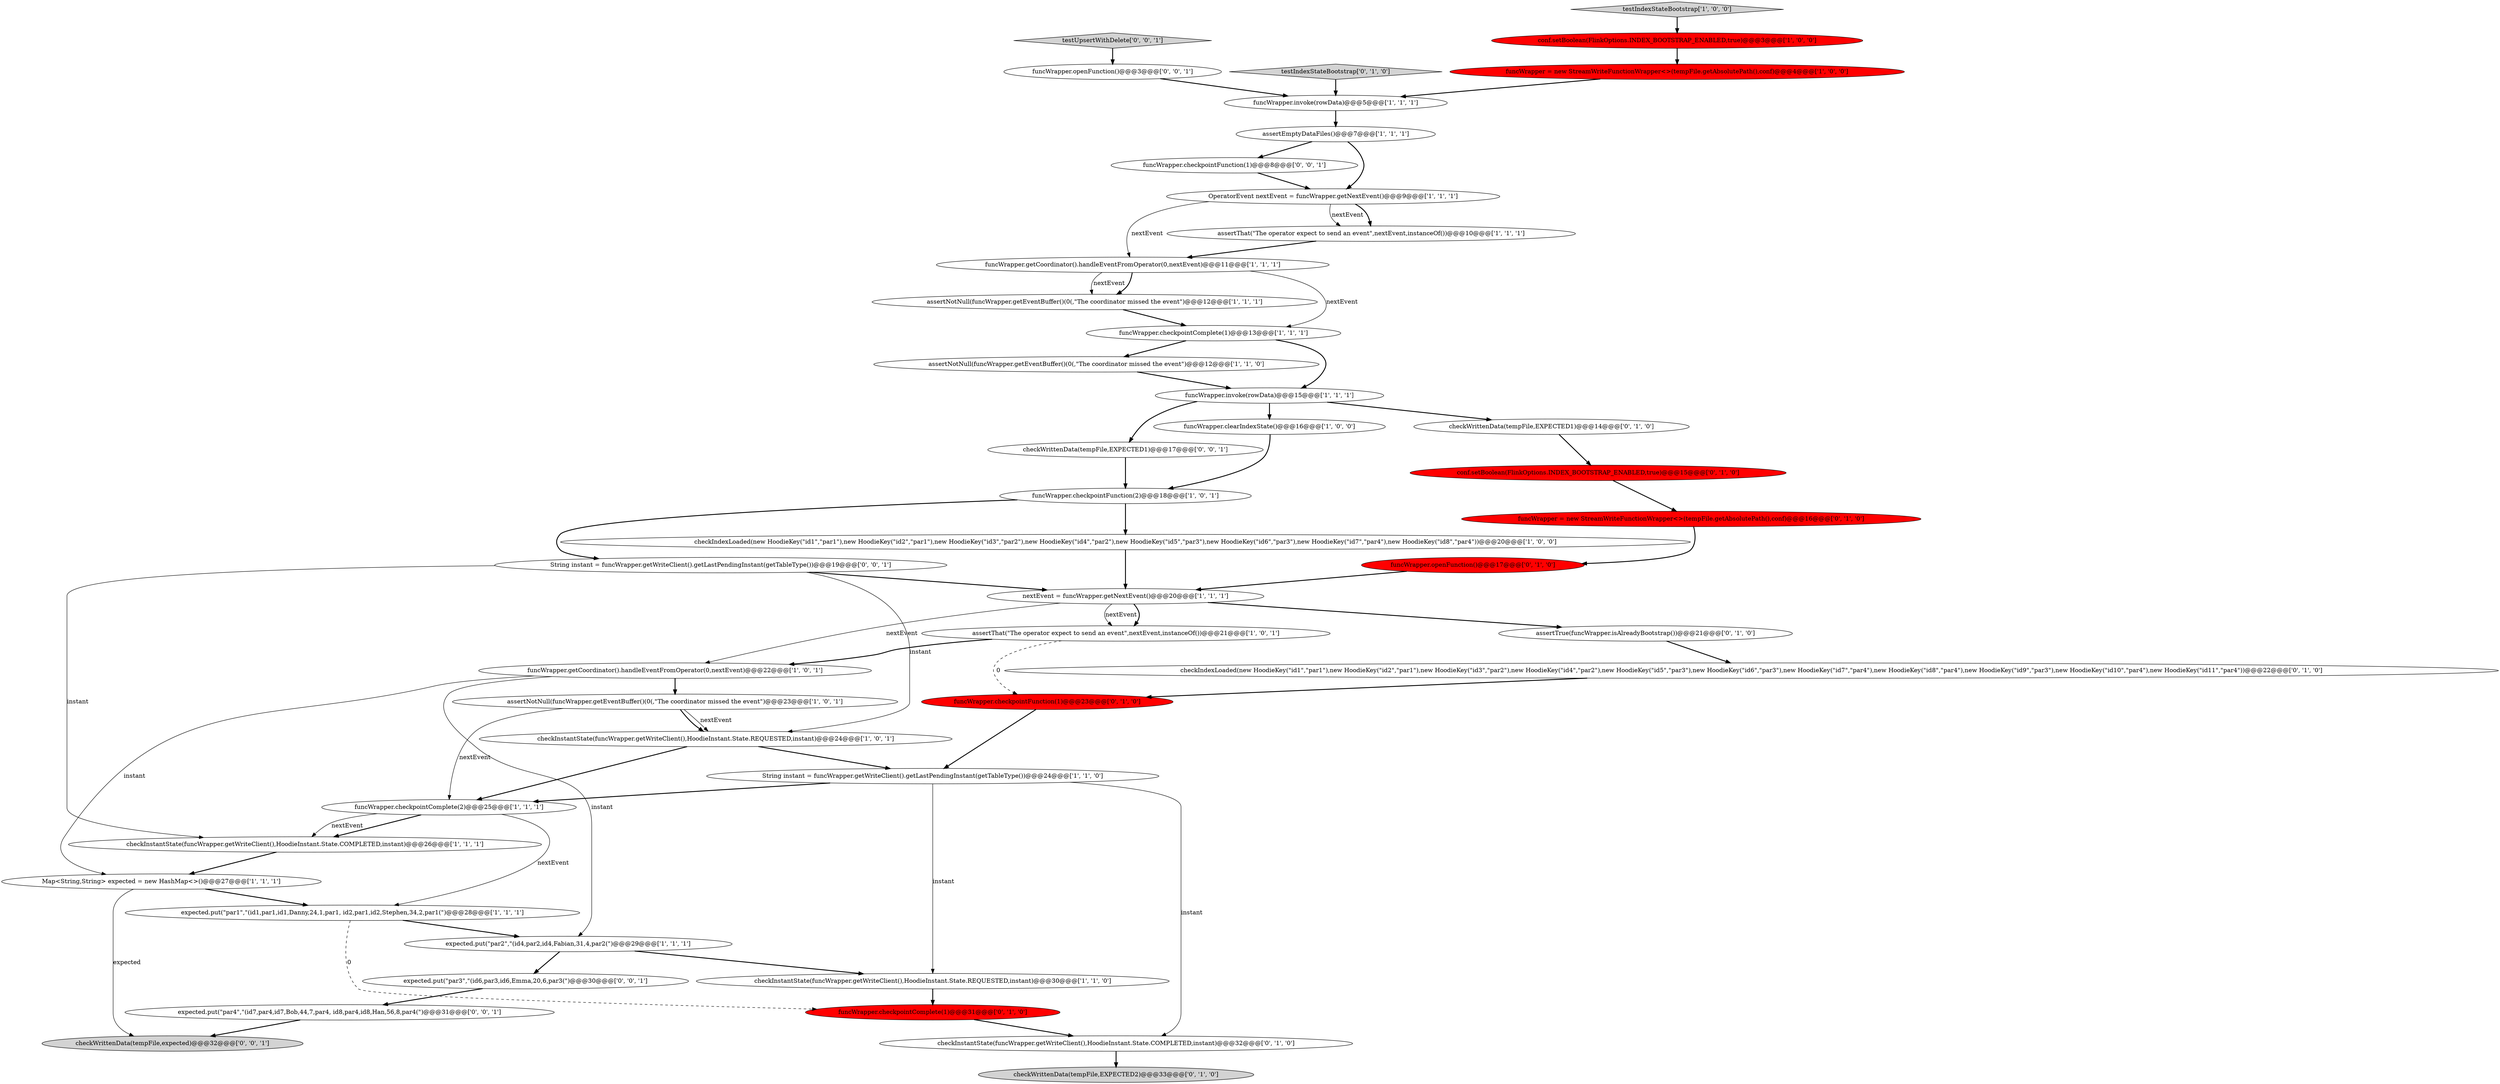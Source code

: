 digraph {
3 [style = filled, label = "funcWrapper.getCoordinator().handleEventFromOperator(0,nextEvent)@@@11@@@['1', '1', '1']", fillcolor = white, shape = ellipse image = "AAA0AAABBB1BBB"];
2 [style = filled, label = "checkInstantState(funcWrapper.getWriteClient(),HoodieInstant.State.REQUESTED,instant)@@@24@@@['1', '0', '1']", fillcolor = white, shape = ellipse image = "AAA0AAABBB1BBB"];
5 [style = filled, label = "assertEmptyDataFiles()@@@7@@@['1', '1', '1']", fillcolor = white, shape = ellipse image = "AAA0AAABBB1BBB"];
6 [style = filled, label = "funcWrapper.invoke(rowData)@@@5@@@['1', '1', '1']", fillcolor = white, shape = ellipse image = "AAA0AAABBB1BBB"];
29 [style = filled, label = "funcWrapper = new StreamWriteFunctionWrapper<>(tempFile.getAbsolutePath(),conf)@@@16@@@['0', '1', '0']", fillcolor = red, shape = ellipse image = "AAA1AAABBB2BBB"];
14 [style = filled, label = "funcWrapper.getCoordinator().handleEventFromOperator(0,nextEvent)@@@22@@@['1', '0', '1']", fillcolor = white, shape = ellipse image = "AAA0AAABBB1BBB"];
39 [style = filled, label = "String instant = funcWrapper.getWriteClient().getLastPendingInstant(getTableType())@@@19@@@['0', '0', '1']", fillcolor = white, shape = ellipse image = "AAA0AAABBB3BBB"];
40 [style = filled, label = "funcWrapper.checkpointFunction(1)@@@8@@@['0', '0', '1']", fillcolor = white, shape = ellipse image = "AAA0AAABBB3BBB"];
38 [style = filled, label = "testUpsertWithDelete['0', '0', '1']", fillcolor = lightgray, shape = diamond image = "AAA0AAABBB3BBB"];
10 [style = filled, label = "String instant = funcWrapper.getWriteClient().getLastPendingInstant(getTableType())@@@24@@@['1', '1', '0']", fillcolor = white, shape = ellipse image = "AAA0AAABBB1BBB"];
43 [style = filled, label = "expected.put(\"par3\",\"(id6,par3,id6,Emma,20,6,par3(\")@@@30@@@['0', '0', '1']", fillcolor = white, shape = ellipse image = "AAA0AAABBB3BBB"];
17 [style = filled, label = "expected.put(\"par2\",\"(id4,par2,id4,Fabian,31,4,par2(\")@@@29@@@['1', '1', '1']", fillcolor = white, shape = ellipse image = "AAA0AAABBB1BBB"];
44 [style = filled, label = "funcWrapper.openFunction()@@@3@@@['0', '0', '1']", fillcolor = white, shape = ellipse image = "AAA0AAABBB3BBB"];
25 [style = filled, label = "checkIndexLoaded(new HoodieKey(\"id1\",\"par1\"),new HoodieKey(\"id2\",\"par1\"),new HoodieKey(\"id3\",\"par2\"),new HoodieKey(\"id4\",\"par2\"),new HoodieKey(\"id5\",\"par3\"),new HoodieKey(\"id6\",\"par3\"),new HoodieKey(\"id7\",\"par4\"),new HoodieKey(\"id8\",\"par4\"))@@@20@@@['1', '0', '0']", fillcolor = white, shape = ellipse image = "AAA0AAABBB1BBB"];
9 [style = filled, label = "funcWrapper.checkpointFunction(2)@@@18@@@['1', '0', '1']", fillcolor = white, shape = ellipse image = "AAA0AAABBB1BBB"];
22 [style = filled, label = "conf.setBoolean(FlinkOptions.INDEX_BOOTSTRAP_ENABLED,true)@@@3@@@['1', '0', '0']", fillcolor = red, shape = ellipse image = "AAA1AAABBB1BBB"];
36 [style = filled, label = "checkIndexLoaded(new HoodieKey(\"id1\",\"par1\"),new HoodieKey(\"id2\",\"par1\"),new HoodieKey(\"id3\",\"par2\"),new HoodieKey(\"id4\",\"par2\"),new HoodieKey(\"id5\",\"par3\"),new HoodieKey(\"id6\",\"par3\"),new HoodieKey(\"id7\",\"par4\"),new HoodieKey(\"id8\",\"par4\"),new HoodieKey(\"id9\",\"par3\"),new HoodieKey(\"id10\",\"par4\"),new HoodieKey(\"id11\",\"par4\"))@@@22@@@['0', '1', '0']", fillcolor = white, shape = ellipse image = "AAA0AAABBB2BBB"];
45 [style = filled, label = "checkWrittenData(tempFile,expected)@@@32@@@['0', '0', '1']", fillcolor = lightgray, shape = ellipse image = "AAA0AAABBB3BBB"];
16 [style = filled, label = "Map<String,String> expected = new HashMap<>()@@@27@@@['1', '1', '1']", fillcolor = white, shape = ellipse image = "AAA0AAABBB1BBB"];
27 [style = filled, label = "funcWrapper.checkpointFunction(1)@@@23@@@['0', '1', '0']", fillcolor = red, shape = ellipse image = "AAA1AAABBB2BBB"];
34 [style = filled, label = "assertTrue(funcWrapper.isAlreadyBootstrap())@@@21@@@['0', '1', '0']", fillcolor = white, shape = ellipse image = "AAA0AAABBB2BBB"];
37 [style = filled, label = "testIndexStateBootstrap['0', '1', '0']", fillcolor = lightgray, shape = diamond image = "AAA0AAABBB2BBB"];
35 [style = filled, label = "funcWrapper.checkpointComplete(1)@@@31@@@['0', '1', '0']", fillcolor = red, shape = ellipse image = "AAA1AAABBB2BBB"];
42 [style = filled, label = "checkWrittenData(tempFile,EXPECTED1)@@@17@@@['0', '0', '1']", fillcolor = white, shape = ellipse image = "AAA0AAABBB3BBB"];
12 [style = filled, label = "assertThat(\"The operator expect to send an event\",nextEvent,instanceOf())@@@10@@@['1', '1', '1']", fillcolor = white, shape = ellipse image = "AAA0AAABBB1BBB"];
24 [style = filled, label = "assertNotNull(funcWrapper.getEventBuffer()(0(,\"The coordinator missed the event\")@@@12@@@['1', '1', '1']", fillcolor = white, shape = ellipse image = "AAA0AAABBB1BBB"];
15 [style = filled, label = "funcWrapper.checkpointComplete(1)@@@13@@@['1', '1', '1']", fillcolor = white, shape = ellipse image = "AAA0AAABBB1BBB"];
31 [style = filled, label = "conf.setBoolean(FlinkOptions.INDEX_BOOTSTRAP_ENABLED,true)@@@15@@@['0', '1', '0']", fillcolor = red, shape = ellipse image = "AAA1AAABBB2BBB"];
4 [style = filled, label = "assertNotNull(funcWrapper.getEventBuffer()(0(,\"The coordinator missed the event\")@@@23@@@['1', '0', '1']", fillcolor = white, shape = ellipse image = "AAA0AAABBB1BBB"];
41 [style = filled, label = "expected.put(\"par4\",\"(id7,par4,id7,Bob,44,7,par4, id8,par4,id8,Han,56,8,par4(\")@@@31@@@['0', '0', '1']", fillcolor = white, shape = ellipse image = "AAA0AAABBB3BBB"];
30 [style = filled, label = "funcWrapper.openFunction()@@@17@@@['0', '1', '0']", fillcolor = red, shape = ellipse image = "AAA1AAABBB2BBB"];
0 [style = filled, label = "OperatorEvent nextEvent = funcWrapper.getNextEvent()@@@9@@@['1', '1', '1']", fillcolor = white, shape = ellipse image = "AAA0AAABBB1BBB"];
20 [style = filled, label = "checkInstantState(funcWrapper.getWriteClient(),HoodieInstant.State.REQUESTED,instant)@@@30@@@['1', '1', '0']", fillcolor = white, shape = ellipse image = "AAA0AAABBB1BBB"];
21 [style = filled, label = "assertThat(\"The operator expect to send an event\",nextEvent,instanceOf())@@@21@@@['1', '0', '1']", fillcolor = white, shape = ellipse image = "AAA0AAABBB1BBB"];
32 [style = filled, label = "checkWrittenData(tempFile,EXPECTED1)@@@14@@@['0', '1', '0']", fillcolor = white, shape = ellipse image = "AAA0AAABBB2BBB"];
33 [style = filled, label = "checkInstantState(funcWrapper.getWriteClient(),HoodieInstant.State.COMPLETED,instant)@@@32@@@['0', '1', '0']", fillcolor = white, shape = ellipse image = "AAA0AAABBB2BBB"];
26 [style = filled, label = "testIndexStateBootstrap['1', '0', '0']", fillcolor = lightgray, shape = diamond image = "AAA0AAABBB1BBB"];
13 [style = filled, label = "nextEvent = funcWrapper.getNextEvent()@@@20@@@['1', '1', '1']", fillcolor = white, shape = ellipse image = "AAA0AAABBB1BBB"];
11 [style = filled, label = "funcWrapper.clearIndexState()@@@16@@@['1', '0', '0']", fillcolor = white, shape = ellipse image = "AAA0AAABBB1BBB"];
23 [style = filled, label = "funcWrapper = new StreamWriteFunctionWrapper<>(tempFile.getAbsolutePath(),conf)@@@4@@@['1', '0', '0']", fillcolor = red, shape = ellipse image = "AAA1AAABBB1BBB"];
7 [style = filled, label = "expected.put(\"par1\",\"(id1,par1,id1,Danny,24,1,par1, id2,par1,id2,Stephen,34,2,par1(\")@@@28@@@['1', '1', '1']", fillcolor = white, shape = ellipse image = "AAA0AAABBB1BBB"];
8 [style = filled, label = "checkInstantState(funcWrapper.getWriteClient(),HoodieInstant.State.COMPLETED,instant)@@@26@@@['1', '1', '1']", fillcolor = white, shape = ellipse image = "AAA0AAABBB1BBB"];
18 [style = filled, label = "assertNotNull(funcWrapper.getEventBuffer()(0(,\"The coordinator missed the event\")@@@12@@@['1', '1', '0']", fillcolor = white, shape = ellipse image = "AAA0AAABBB1BBB"];
1 [style = filled, label = "funcWrapper.invoke(rowData)@@@15@@@['1', '1', '1']", fillcolor = white, shape = ellipse image = "AAA0AAABBB1BBB"];
19 [style = filled, label = "funcWrapper.checkpointComplete(2)@@@25@@@['1', '1', '1']", fillcolor = white, shape = ellipse image = "AAA0AAABBB1BBB"];
28 [style = filled, label = "checkWrittenData(tempFile,EXPECTED2)@@@33@@@['0', '1', '0']", fillcolor = lightgray, shape = ellipse image = "AAA0AAABBB2BBB"];
8->16 [style = bold, label=""];
13->34 [style = bold, label=""];
39->2 [style = solid, label="instant"];
2->19 [style = bold, label=""];
44->6 [style = bold, label=""];
7->17 [style = bold, label=""];
30->13 [style = bold, label=""];
9->39 [style = bold, label=""];
38->44 [style = bold, label=""];
3->24 [style = bold, label=""];
29->30 [style = bold, label=""];
21->27 [style = dashed, label="0"];
25->13 [style = bold, label=""];
39->13 [style = bold, label=""];
10->19 [style = bold, label=""];
0->12 [style = bold, label=""];
33->28 [style = bold, label=""];
3->24 [style = solid, label="nextEvent"];
42->9 [style = bold, label=""];
16->7 [style = bold, label=""];
35->33 [style = bold, label=""];
40->0 [style = bold, label=""];
19->7 [style = solid, label="nextEvent"];
31->29 [style = bold, label=""];
1->42 [style = bold, label=""];
10->33 [style = solid, label="instant"];
4->2 [style = bold, label=""];
14->16 [style = solid, label="instant"];
4->19 [style = solid, label="nextEvent"];
37->6 [style = bold, label=""];
11->9 [style = bold, label=""];
2->10 [style = bold, label=""];
0->3 [style = solid, label="nextEvent"];
22->23 [style = bold, label=""];
15->18 [style = bold, label=""];
19->8 [style = bold, label=""];
26->22 [style = bold, label=""];
1->11 [style = bold, label=""];
17->43 [style = bold, label=""];
6->5 [style = bold, label=""];
36->27 [style = bold, label=""];
5->0 [style = bold, label=""];
18->1 [style = bold, label=""];
15->1 [style = bold, label=""];
3->15 [style = solid, label="nextEvent"];
9->25 [style = bold, label=""];
23->6 [style = bold, label=""];
34->36 [style = bold, label=""];
27->10 [style = bold, label=""];
39->8 [style = solid, label="instant"];
16->45 [style = solid, label="expected"];
21->14 [style = bold, label=""];
19->8 [style = solid, label="nextEvent"];
7->35 [style = dashed, label="0"];
1->32 [style = bold, label=""];
0->12 [style = solid, label="nextEvent"];
43->41 [style = bold, label=""];
13->14 [style = solid, label="nextEvent"];
17->20 [style = bold, label=""];
41->45 [style = bold, label=""];
4->2 [style = solid, label="nextEvent"];
12->3 [style = bold, label=""];
20->35 [style = bold, label=""];
5->40 [style = bold, label=""];
13->21 [style = bold, label=""];
13->21 [style = solid, label="nextEvent"];
32->31 [style = bold, label=""];
14->17 [style = solid, label="instant"];
10->20 [style = solid, label="instant"];
14->4 [style = bold, label=""];
24->15 [style = bold, label=""];
}
